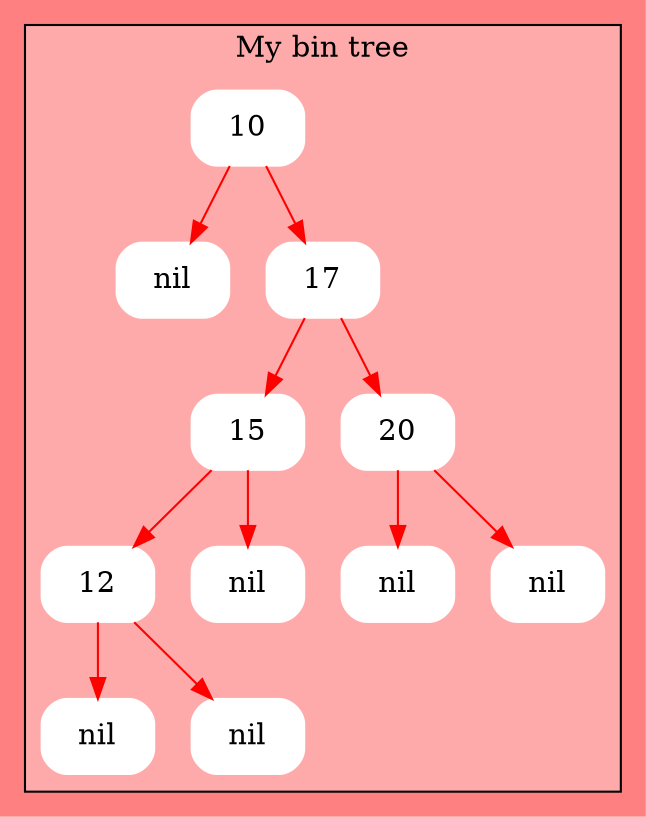 digraph G
{
    rankdir = UD;
    bgcolor = "#ff8080";
    node  [style = filled, color = white];
    edge  [color = "darkgreen", fontcolor = "blue", fontsize = 15];

    subgraph cluster0
    {
        bgcolor = "#ffAAAA";        height  = 20        style   = filled;
        label   = "My bin tree";

        0 [shape = "Mrecord", label = "10"];
        0 -> 1 [color = "#FF0000",weight = 2];
        1 [shape = "Mrecord", label = "nil"]
        0 -> 2 [color = "#FF0000",weight = 2];
        2 [shape = "Mrecord", label = "17"];
        2 -> 3 [color = "#FF0000",weight = 3];
        3 [shape = "Mrecord", label = "15"];
        3 -> 4 [color = "#FF0000",weight = 4];
        4 [shape = "Mrecord", label = "12"];
        4 -> 5 [color = "#FF0000",weight = 5];
        5 [shape = "Mrecord", label = "nil"]
        4 -> 6 [color = "#FF0000",weight = 5];
        6 [shape = "Mrecord", label = "nil"]
        3 -> 7 [color = "#FF0000",weight = 4];
        7 [shape = "Mrecord", label = "nil"]
        2 -> 8 [color = "#FF0000",weight = 3];
        8 [shape = "Mrecord", label = "20"];
        8 -> 9 [color = "#FF0000",weight = 4];
        9 [shape = "Mrecord", label = "nil"]
        8 -> 10 [color = "#FF0000",weight = 4];
        10 [shape = "Mrecord", label = "nil"]
    }
}